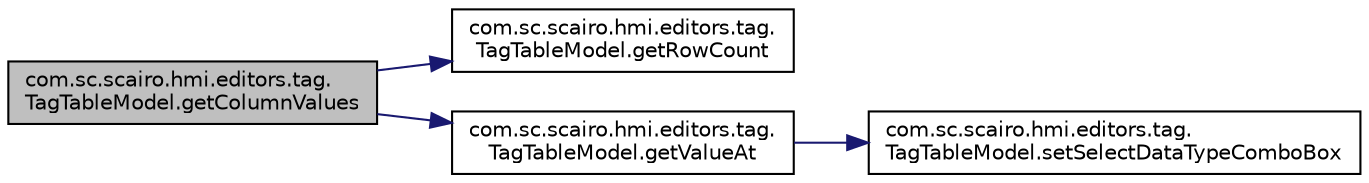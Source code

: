 digraph "com.sc.scairo.hmi.editors.tag.TagTableModel.getColumnValues"
{
 // LATEX_PDF_SIZE
  edge [fontname="Helvetica",fontsize="10",labelfontname="Helvetica",labelfontsize="10"];
  node [fontname="Helvetica",fontsize="10",shape=record];
  rankdir="LR";
  Node1 [label="com.sc.scairo.hmi.editors.tag.\lTagTableModel.getColumnValues",height=0.2,width=0.4,color="black", fillcolor="grey75", style="filled", fontcolor="black",tooltip=" "];
  Node1 -> Node2 [color="midnightblue",fontsize="10",style="solid",fontname="Helvetica"];
  Node2 [label="com.sc.scairo.hmi.editors.tag.\lTagTableModel.getRowCount",height=0.2,width=0.4,color="black", fillcolor="white", style="filled",URL="$classcom_1_1sc_1_1scairo_1_1hmi_1_1editors_1_1tag_1_1_tag_table_model.html#ac763cbdb4bc8fb725395b2e5c8d92e91",tooltip=" "];
  Node1 -> Node3 [color="midnightblue",fontsize="10",style="solid",fontname="Helvetica"];
  Node3 [label="com.sc.scairo.hmi.editors.tag.\lTagTableModel.getValueAt",height=0.2,width=0.4,color="black", fillcolor="white", style="filled",URL="$classcom_1_1sc_1_1scairo_1_1hmi_1_1editors_1_1tag_1_1_tag_table_model.html#aed337ec666e30d688eb927b4b5ab626c",tooltip=" "];
  Node3 -> Node4 [color="midnightblue",fontsize="10",style="solid",fontname="Helvetica"];
  Node4 [label="com.sc.scairo.hmi.editors.tag.\lTagTableModel.setSelectDataTypeComboBox",height=0.2,width=0.4,color="black", fillcolor="white", style="filled",URL="$classcom_1_1sc_1_1scairo_1_1hmi_1_1editors_1_1tag_1_1_tag_table_model.html#a637e241880bfcd4881e9ab0353c8c9d1",tooltip=" "];
}
